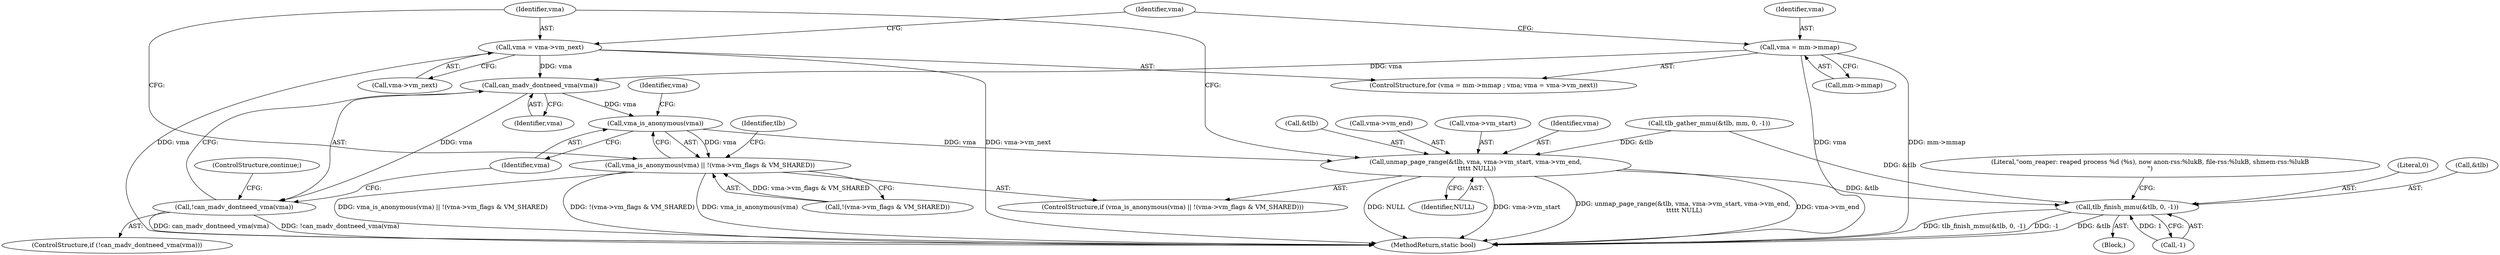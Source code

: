 digraph "0_linux_687cb0884a714ff484d038e9190edc874edcf146@pointer" {
"1000196" [label="(Call,can_madv_dontneed_vma(vma))"];
"1000188" [label="(Call,vma = vma->vm_next)"];
"1000182" [label="(Call,vma = mm->mmap)"];
"1000195" [label="(Call,!can_madv_dontneed_vma(vma))"];
"1000201" [label="(Call,vma_is_anonymous(vma))"];
"1000200" [label="(Call,vma_is_anonymous(vma) || !(vma->vm_flags & VM_SHARED))"];
"1000209" [label="(Call,unmap_page_range(&tlb, vma, vma->vm_start, vma->vm_end,\n \t\t\t\t\t NULL))"];
"1000220" [label="(Call,tlb_finish_mmu(&tlb, 0, -1))"];
"1000203" [label="(Call,!(vma->vm_flags & VM_SHARED))"];
"1000183" [label="(Identifier,vma)"];
"1000174" [label="(Call,tlb_gather_mmu(&tlb, mm, 0, -1))"];
"1000197" [label="(Identifier,vma)"];
"1000190" [label="(Call,vma->vm_next)"];
"1000210" [label="(Call,&tlb)"];
"1000223" [label="(Literal,0)"];
"1000206" [label="(Identifier,vma)"];
"1000216" [label="(Call,vma->vm_end)"];
"1000219" [label="(Identifier,NULL)"];
"1000202" [label="(Identifier,vma)"];
"1000108" [label="(Block,)"];
"1000213" [label="(Call,vma->vm_start)"];
"1000260" [label="(MethodReturn,static bool)"];
"1000194" [label="(ControlStructure,if (!can_madv_dontneed_vma(vma)))"];
"1000189" [label="(Identifier,vma)"];
"1000198" [label="(ControlStructure,continue;)"];
"1000184" [label="(Call,mm->mmap)"];
"1000201" [label="(Call,vma_is_anonymous(vma))"];
"1000221" [label="(Call,&tlb)"];
"1000200" [label="(Call,vma_is_anonymous(vma) || !(vma->vm_flags & VM_SHARED))"];
"1000227" [label="(Literal,\"oom_reaper: reaped process %d (%s), now anon-rss:%lukB, file-rss:%lukB, shmem-rss:%lukB\n\")"];
"1000199" [label="(ControlStructure,if (vma_is_anonymous(vma) || !(vma->vm_flags & VM_SHARED)))"];
"1000195" [label="(Call,!can_madv_dontneed_vma(vma))"];
"1000212" [label="(Identifier,vma)"];
"1000224" [label="(Call,-1)"];
"1000220" [label="(Call,tlb_finish_mmu(&tlb, 0, -1))"];
"1000182" [label="(Call,vma = mm->mmap)"];
"1000188" [label="(Call,vma = vma->vm_next)"];
"1000211" [label="(Identifier,tlb)"];
"1000209" [label="(Call,unmap_page_range(&tlb, vma, vma->vm_start, vma->vm_end,\n \t\t\t\t\t NULL))"];
"1000181" [label="(ControlStructure,for (vma = mm->mmap ; vma; vma = vma->vm_next))"];
"1000187" [label="(Identifier,vma)"];
"1000196" [label="(Call,can_madv_dontneed_vma(vma))"];
"1000196" -> "1000195"  [label="AST: "];
"1000196" -> "1000197"  [label="CFG: "];
"1000197" -> "1000196"  [label="AST: "];
"1000195" -> "1000196"  [label="CFG: "];
"1000196" -> "1000195"  [label="DDG: vma"];
"1000188" -> "1000196"  [label="DDG: vma"];
"1000182" -> "1000196"  [label="DDG: vma"];
"1000196" -> "1000201"  [label="DDG: vma"];
"1000188" -> "1000181"  [label="AST: "];
"1000188" -> "1000190"  [label="CFG: "];
"1000189" -> "1000188"  [label="AST: "];
"1000190" -> "1000188"  [label="AST: "];
"1000187" -> "1000188"  [label="CFG: "];
"1000188" -> "1000260"  [label="DDG: vma->vm_next"];
"1000188" -> "1000260"  [label="DDG: vma"];
"1000182" -> "1000181"  [label="AST: "];
"1000182" -> "1000184"  [label="CFG: "];
"1000183" -> "1000182"  [label="AST: "];
"1000184" -> "1000182"  [label="AST: "];
"1000187" -> "1000182"  [label="CFG: "];
"1000182" -> "1000260"  [label="DDG: mm->mmap"];
"1000182" -> "1000260"  [label="DDG: vma"];
"1000195" -> "1000194"  [label="AST: "];
"1000198" -> "1000195"  [label="CFG: "];
"1000202" -> "1000195"  [label="CFG: "];
"1000195" -> "1000260"  [label="DDG: !can_madv_dontneed_vma(vma)"];
"1000195" -> "1000260"  [label="DDG: can_madv_dontneed_vma(vma)"];
"1000201" -> "1000200"  [label="AST: "];
"1000201" -> "1000202"  [label="CFG: "];
"1000202" -> "1000201"  [label="AST: "];
"1000206" -> "1000201"  [label="CFG: "];
"1000200" -> "1000201"  [label="CFG: "];
"1000201" -> "1000200"  [label="DDG: vma"];
"1000201" -> "1000209"  [label="DDG: vma"];
"1000200" -> "1000199"  [label="AST: "];
"1000200" -> "1000203"  [label="CFG: "];
"1000203" -> "1000200"  [label="AST: "];
"1000211" -> "1000200"  [label="CFG: "];
"1000189" -> "1000200"  [label="CFG: "];
"1000200" -> "1000260"  [label="DDG: vma_is_anonymous(vma)"];
"1000200" -> "1000260"  [label="DDG: vma_is_anonymous(vma) || !(vma->vm_flags & VM_SHARED)"];
"1000200" -> "1000260"  [label="DDG: !(vma->vm_flags & VM_SHARED)"];
"1000203" -> "1000200"  [label="DDG: vma->vm_flags & VM_SHARED"];
"1000209" -> "1000199"  [label="AST: "];
"1000209" -> "1000219"  [label="CFG: "];
"1000210" -> "1000209"  [label="AST: "];
"1000212" -> "1000209"  [label="AST: "];
"1000213" -> "1000209"  [label="AST: "];
"1000216" -> "1000209"  [label="AST: "];
"1000219" -> "1000209"  [label="AST: "];
"1000189" -> "1000209"  [label="CFG: "];
"1000209" -> "1000260"  [label="DDG: unmap_page_range(&tlb, vma, vma->vm_start, vma->vm_end,\n \t\t\t\t\t NULL)"];
"1000209" -> "1000260"  [label="DDG: vma->vm_end"];
"1000209" -> "1000260"  [label="DDG: NULL"];
"1000209" -> "1000260"  [label="DDG: vma->vm_start"];
"1000174" -> "1000209"  [label="DDG: &tlb"];
"1000209" -> "1000220"  [label="DDG: &tlb"];
"1000220" -> "1000108"  [label="AST: "];
"1000220" -> "1000224"  [label="CFG: "];
"1000221" -> "1000220"  [label="AST: "];
"1000223" -> "1000220"  [label="AST: "];
"1000224" -> "1000220"  [label="AST: "];
"1000227" -> "1000220"  [label="CFG: "];
"1000220" -> "1000260"  [label="DDG: &tlb"];
"1000220" -> "1000260"  [label="DDG: tlb_finish_mmu(&tlb, 0, -1)"];
"1000220" -> "1000260"  [label="DDG: -1"];
"1000174" -> "1000220"  [label="DDG: &tlb"];
"1000224" -> "1000220"  [label="DDG: 1"];
}
